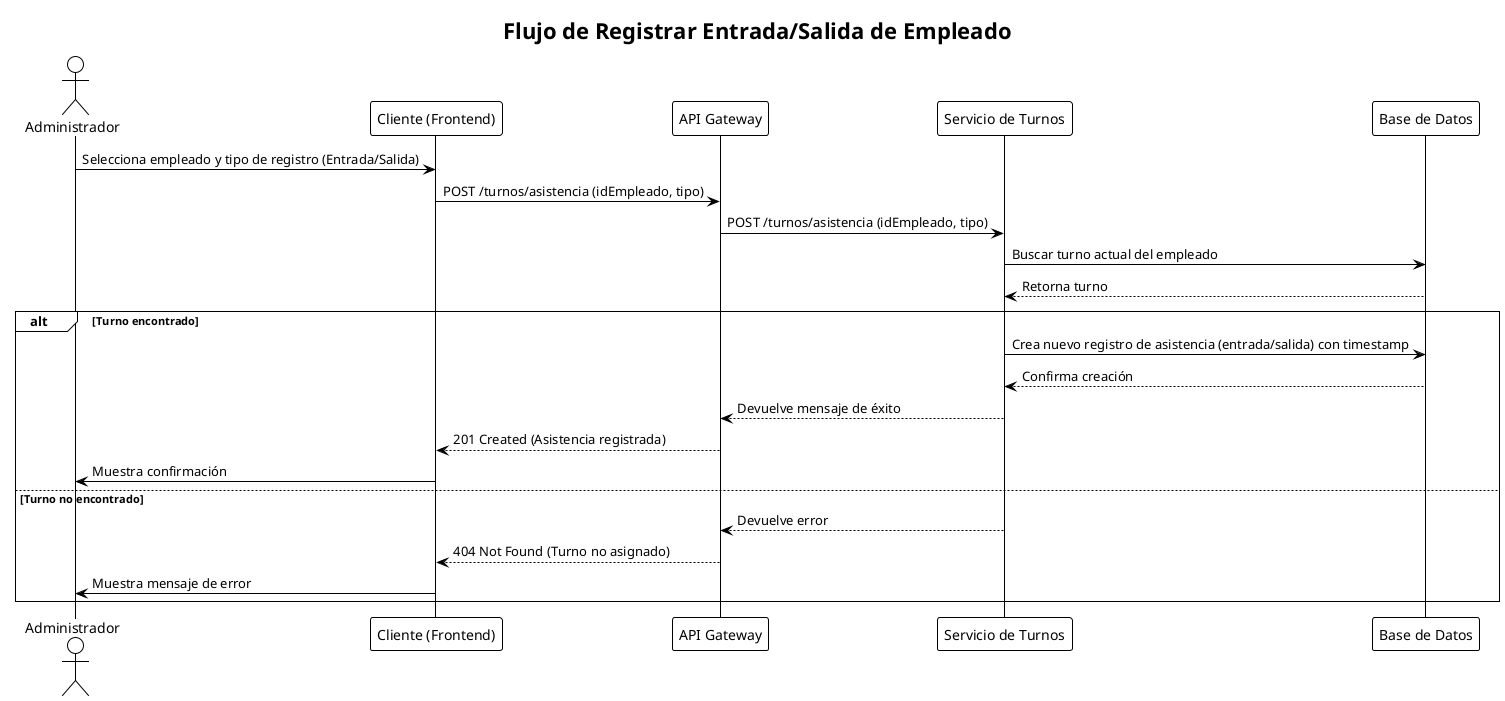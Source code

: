 @startuml sequence_registrar_entrada_salida
!theme plain

title "Flujo de Registrar Entrada/Salida de Empleado"

actor Administrador
participant "Cliente (Frontend)" as Cliente
participant "API Gateway" as Gateway
participant "Servicio de Turnos" as TurnosService
participant "Base de Datos" as DB

Administrador -> Cliente: Selecciona empleado y tipo de registro (Entrada/Salida)
Cliente -> Gateway: POST /turnos/asistencia (idEmpleado, tipo)
Gateway -> TurnosService: POST /turnos/asistencia (idEmpleado, tipo)

TurnosService -> DB: Buscar turno actual del empleado
DB --> TurnosService: Retorna turno

alt Turno encontrado
    TurnosService -> DB: Crea nuevo registro de asistencia (entrada/salida) con timestamp
    DB --> TurnosService: Confirma creación
    TurnosService --> Gateway: Devuelve mensaje de éxito
    Gateway --> Cliente: 201 Created (Asistencia registrada)
    Cliente -> Administrador: Muestra confirmación
else Turno no encontrado
    TurnosService --> Gateway: Devuelve error
    Gateway --> Cliente: 404 Not Found (Turno no asignado)
    Cliente -> Administrador: Muestra mensaje de error
end

@enduml
